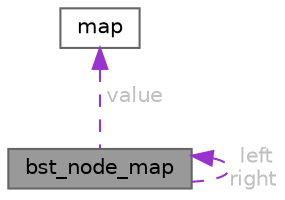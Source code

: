 digraph "bst_node_map"
{
 // LATEX_PDF_SIZE
  bgcolor="transparent";
  edge [fontname=Helvetica,fontsize=10,labelfontname=Helvetica,labelfontsize=10];
  node [fontname=Helvetica,fontsize=10,shape=box,height=0.2,width=0.4];
  Node1 [id="Node000001",label="bst_node_map",height=0.2,width=0.4,color="gray40", fillcolor="grey60", style="filled", fontcolor="black",tooltip="The structure representing the nodes of the binary tree."];
  Node1 -> Node1 [id="edge1_Node000001_Node000001",dir="back",color="darkorchid3",style="dashed",tooltip=" ",label=" left\nright",fontcolor="grey" ];
  Node2 -> Node1 [id="edge2_Node000001_Node000002",dir="back",color="darkorchid3",style="dashed",tooltip=" ",label=" value",fontcolor="grey" ];
  Node2 [id="Node000002",label="map",height=0.2,width=0.4,color="gray40", fillcolor="white", style="filled",URL="$structmap.html",tooltip="Structure representing a map."];
}

